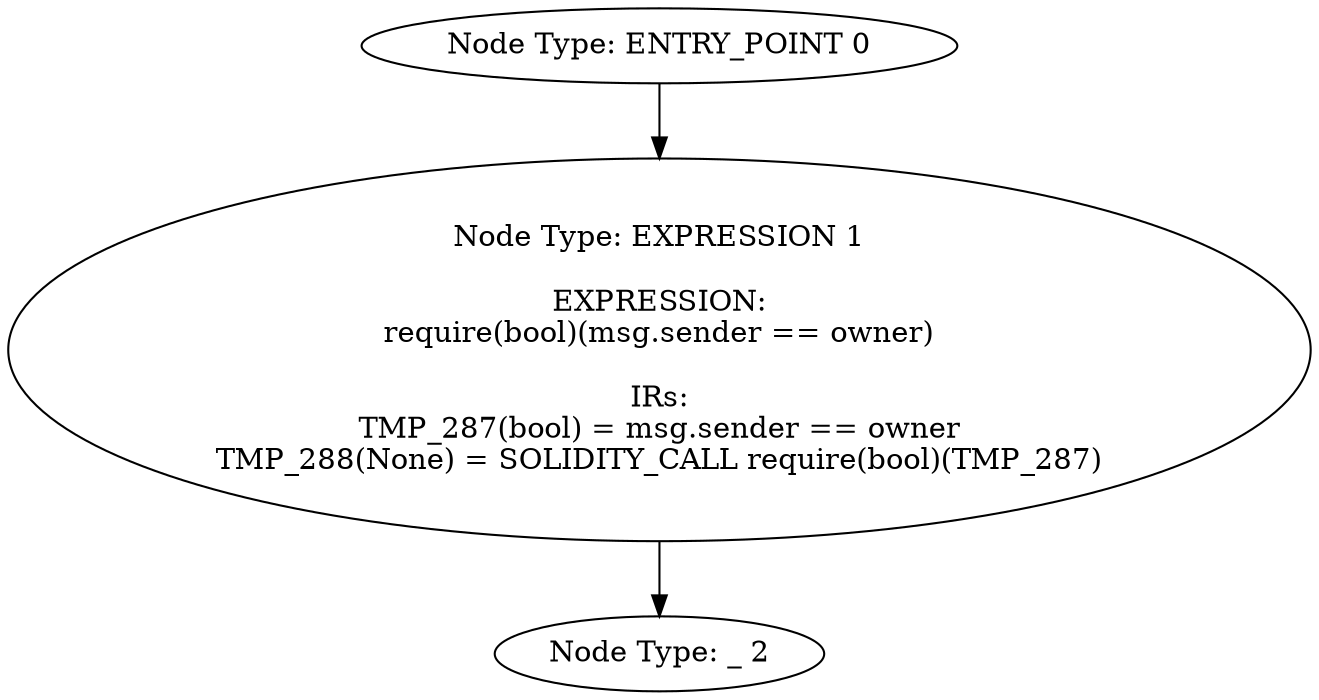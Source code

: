 digraph{
0[label="Node Type: ENTRY_POINT 0
"];
0->1;
1[label="Node Type: EXPRESSION 1

EXPRESSION:
require(bool)(msg.sender == owner)

IRs:
TMP_287(bool) = msg.sender == owner
TMP_288(None) = SOLIDITY_CALL require(bool)(TMP_287)"];
1->2;
2[label="Node Type: _ 2
"];
}
